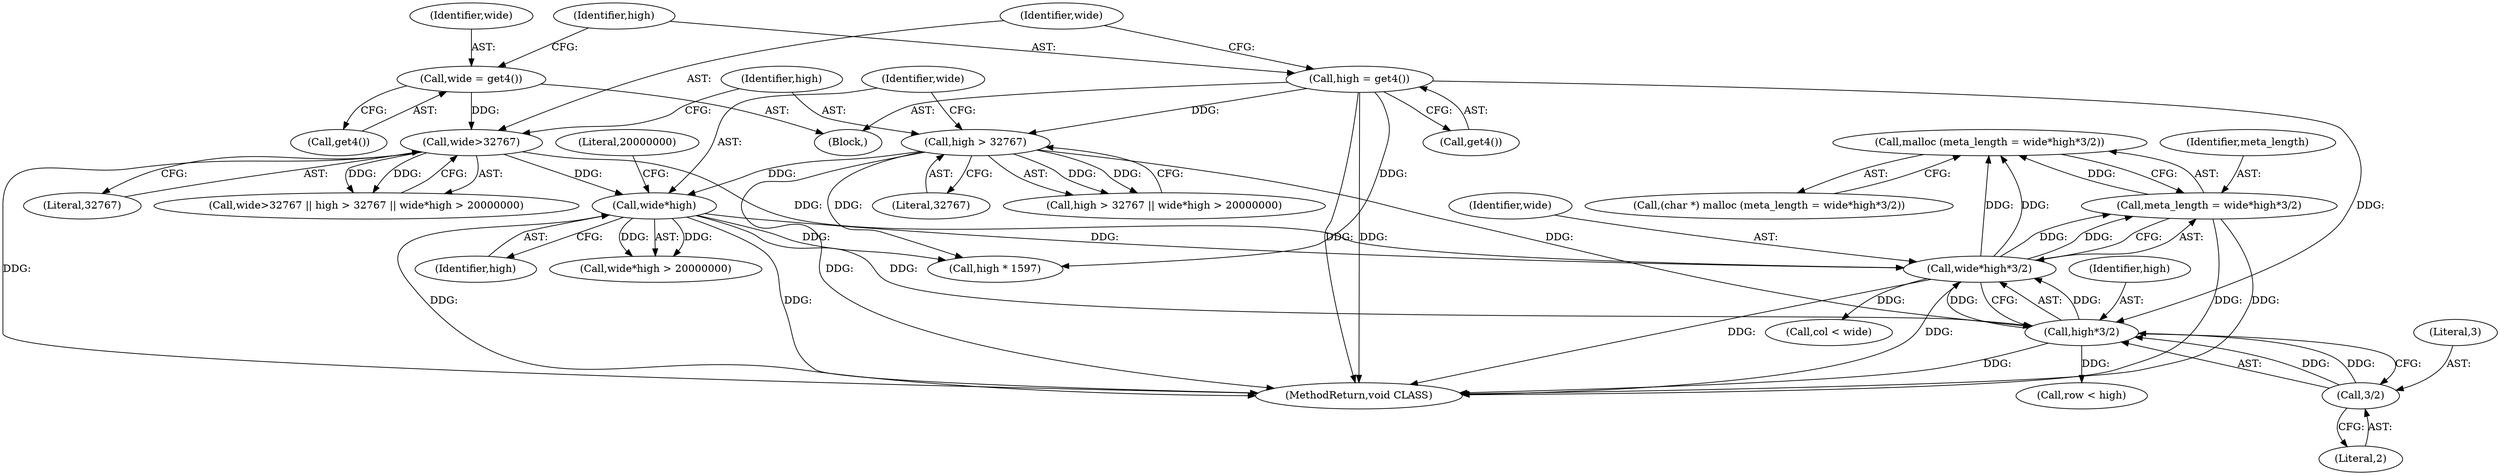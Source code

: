 digraph "0_LibRaw-demosaic-pack-GPL2_194f592e205990ea8fce72b6c571c14350aca716_0@API" {
"1000212" [label="(Call,malloc (meta_length = wide*high*3/2))"];
"1000213" [label="(Call,meta_length = wide*high*3/2)"];
"1000215" [label="(Call,wide*high*3/2)"];
"1000141" [label="(Call,wide*high)"];
"1000133" [label="(Call,wide>32767)"];
"1000125" [label="(Call,wide = get4())"];
"1000137" [label="(Call,high > 32767)"];
"1000128" [label="(Call,high = get4())"];
"1000217" [label="(Call,high*3/2)"];
"1000219" [label="(Call,3/2)"];
"1000127" [label="(Call,get4())"];
"1000136" [label="(Call,high > 32767 || wide*high > 20000000)"];
"1000212" [label="(Call,malloc (meta_length = wide*high*3/2))"];
"1000144" [label="(Literal,20000000)"];
"1000129" [label="(Identifier,high)"];
"1000126" [label="(Identifier,wide)"];
"1000219" [label="(Call,3/2)"];
"1000138" [label="(Identifier,high)"];
"1000125" [label="(Call,wide = get4())"];
"1000101" [label="(Block,)"];
"1000142" [label="(Identifier,wide)"];
"1000218" [label="(Identifier,high)"];
"1000214" [label="(Identifier,meta_length)"];
"1000221" [label="(Literal,2)"];
"1000237" [label="(Call,row < high)"];
"1000133" [label="(Call,wide>32767)"];
"1000137" [label="(Call,high > 32767)"];
"1000134" [label="(Identifier,wide)"];
"1000140" [label="(Call,wide*high > 20000000)"];
"1000328" [label="(MethodReturn,void CLASS)"];
"1000217" [label="(Call,high*3/2)"];
"1000135" [label="(Literal,32767)"];
"1000128" [label="(Call,high = get4())"];
"1000210" [label="(Call,(char *) malloc (meta_length = wide*high*3/2))"];
"1000215" [label="(Call,wide*high*3/2)"];
"1000141" [label="(Call,wide*high)"];
"1000171" [label="(Call,high * 1597)"];
"1000247" [label="(Call,col < wide)"];
"1000143" [label="(Identifier,high)"];
"1000139" [label="(Literal,32767)"];
"1000132" [label="(Call,wide>32767 || high > 32767 || wide*high > 20000000)"];
"1000220" [label="(Literal,3)"];
"1000216" [label="(Identifier,wide)"];
"1000130" [label="(Call,get4())"];
"1000213" [label="(Call,meta_length = wide*high*3/2)"];
"1000212" -> "1000210"  [label="AST: "];
"1000212" -> "1000213"  [label="CFG: "];
"1000213" -> "1000212"  [label="AST: "];
"1000210" -> "1000212"  [label="CFG: "];
"1000213" -> "1000212"  [label="DDG: "];
"1000215" -> "1000212"  [label="DDG: "];
"1000215" -> "1000212"  [label="DDG: "];
"1000213" -> "1000215"  [label="CFG: "];
"1000214" -> "1000213"  [label="AST: "];
"1000215" -> "1000213"  [label="AST: "];
"1000213" -> "1000328"  [label="DDG: "];
"1000213" -> "1000328"  [label="DDG: "];
"1000215" -> "1000213"  [label="DDG: "];
"1000215" -> "1000213"  [label="DDG: "];
"1000215" -> "1000217"  [label="CFG: "];
"1000216" -> "1000215"  [label="AST: "];
"1000217" -> "1000215"  [label="AST: "];
"1000215" -> "1000328"  [label="DDG: "];
"1000215" -> "1000328"  [label="DDG: "];
"1000141" -> "1000215"  [label="DDG: "];
"1000133" -> "1000215"  [label="DDG: "];
"1000217" -> "1000215"  [label="DDG: "];
"1000217" -> "1000215"  [label="DDG: "];
"1000215" -> "1000247"  [label="DDG: "];
"1000141" -> "1000140"  [label="AST: "];
"1000141" -> "1000143"  [label="CFG: "];
"1000142" -> "1000141"  [label="AST: "];
"1000143" -> "1000141"  [label="AST: "];
"1000144" -> "1000141"  [label="CFG: "];
"1000141" -> "1000328"  [label="DDG: "];
"1000141" -> "1000328"  [label="DDG: "];
"1000141" -> "1000140"  [label="DDG: "];
"1000141" -> "1000140"  [label="DDG: "];
"1000133" -> "1000141"  [label="DDG: "];
"1000137" -> "1000141"  [label="DDG: "];
"1000141" -> "1000171"  [label="DDG: "];
"1000141" -> "1000217"  [label="DDG: "];
"1000133" -> "1000132"  [label="AST: "];
"1000133" -> "1000135"  [label="CFG: "];
"1000134" -> "1000133"  [label="AST: "];
"1000135" -> "1000133"  [label="AST: "];
"1000138" -> "1000133"  [label="CFG: "];
"1000132" -> "1000133"  [label="CFG: "];
"1000133" -> "1000328"  [label="DDG: "];
"1000133" -> "1000132"  [label="DDG: "];
"1000133" -> "1000132"  [label="DDG: "];
"1000125" -> "1000133"  [label="DDG: "];
"1000125" -> "1000101"  [label="AST: "];
"1000125" -> "1000127"  [label="CFG: "];
"1000126" -> "1000125"  [label="AST: "];
"1000127" -> "1000125"  [label="AST: "];
"1000129" -> "1000125"  [label="CFG: "];
"1000137" -> "1000136"  [label="AST: "];
"1000137" -> "1000139"  [label="CFG: "];
"1000138" -> "1000137"  [label="AST: "];
"1000139" -> "1000137"  [label="AST: "];
"1000142" -> "1000137"  [label="CFG: "];
"1000136" -> "1000137"  [label="CFG: "];
"1000137" -> "1000328"  [label="DDG: "];
"1000137" -> "1000136"  [label="DDG: "];
"1000137" -> "1000136"  [label="DDG: "];
"1000128" -> "1000137"  [label="DDG: "];
"1000137" -> "1000171"  [label="DDG: "];
"1000137" -> "1000217"  [label="DDG: "];
"1000128" -> "1000101"  [label="AST: "];
"1000128" -> "1000130"  [label="CFG: "];
"1000129" -> "1000128"  [label="AST: "];
"1000130" -> "1000128"  [label="AST: "];
"1000134" -> "1000128"  [label="CFG: "];
"1000128" -> "1000328"  [label="DDG: "];
"1000128" -> "1000328"  [label="DDG: "];
"1000128" -> "1000171"  [label="DDG: "];
"1000128" -> "1000217"  [label="DDG: "];
"1000217" -> "1000219"  [label="CFG: "];
"1000218" -> "1000217"  [label="AST: "];
"1000219" -> "1000217"  [label="AST: "];
"1000217" -> "1000328"  [label="DDG: "];
"1000219" -> "1000217"  [label="DDG: "];
"1000219" -> "1000217"  [label="DDG: "];
"1000217" -> "1000237"  [label="DDG: "];
"1000219" -> "1000221"  [label="CFG: "];
"1000220" -> "1000219"  [label="AST: "];
"1000221" -> "1000219"  [label="AST: "];
}
